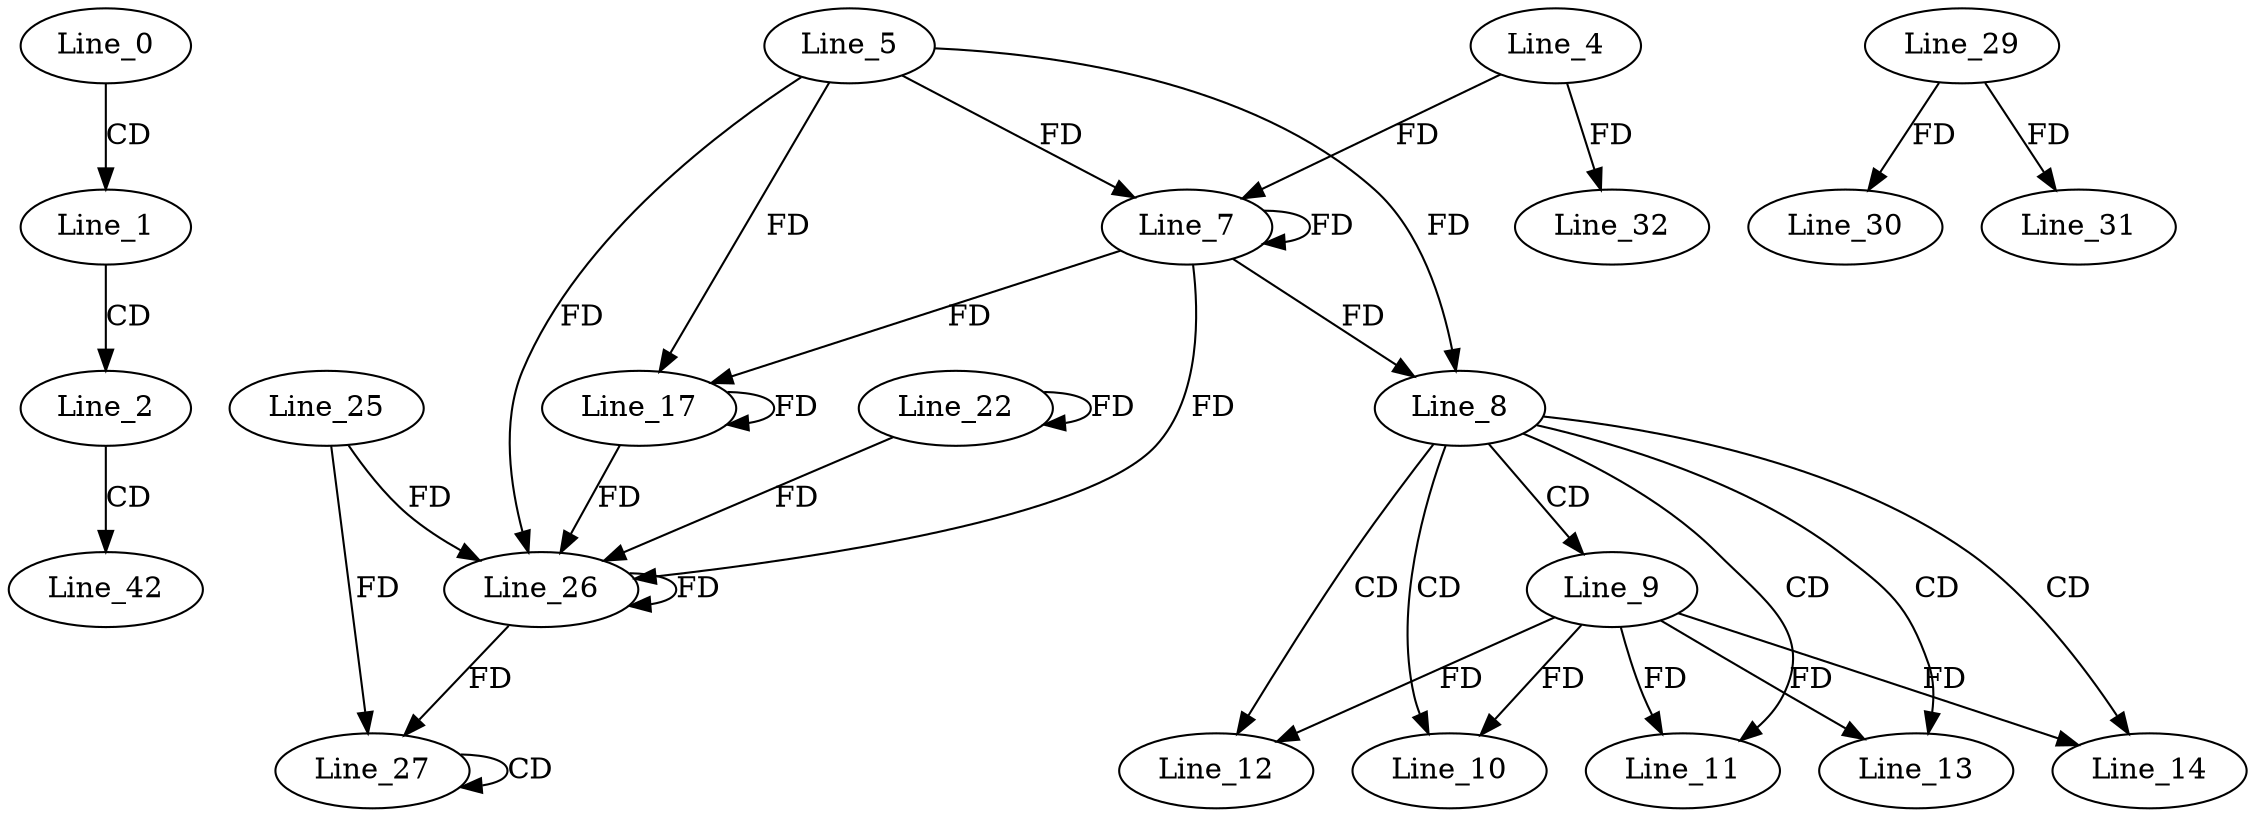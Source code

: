 digraph G {
  Line_0;
  Line_1;
  Line_2;
  Line_5;
  Line_7;
  Line_7;
  Line_4;
  Line_8;
  Line_9;
  Line_10;
  Line_11;
  Line_12;
  Line_12;
  Line_12;
  Line_13;
  Line_13;
  Line_14;
  Line_14;
  Line_17;
  Line_22;
  Line_25;
  Line_26;
  Line_26;
  Line_26;
  Line_27;
  Line_27;
  Line_29;
  Line_30;
  Line_31;
  Line_32;
  Line_42;
  Line_0 -> Line_1 [ label="CD" ];
  Line_1 -> Line_2 [ label="CD" ];
  Line_5 -> Line_7 [ label="FD" ];
  Line_7 -> Line_7 [ label="FD" ];
  Line_4 -> Line_7 [ label="FD" ];
  Line_5 -> Line_8 [ label="FD" ];
  Line_7 -> Line_8 [ label="FD" ];
  Line_8 -> Line_9 [ label="CD" ];
  Line_8 -> Line_10 [ label="CD" ];
  Line_9 -> Line_10 [ label="FD" ];
  Line_8 -> Line_11 [ label="CD" ];
  Line_9 -> Line_11 [ label="FD" ];
  Line_8 -> Line_12 [ label="CD" ];
  Line_9 -> Line_12 [ label="FD" ];
  Line_8 -> Line_13 [ label="CD" ];
  Line_9 -> Line_13 [ label="FD" ];
  Line_8 -> Line_14 [ label="CD" ];
  Line_9 -> Line_14 [ label="FD" ];
  Line_5 -> Line_17 [ label="FD" ];
  Line_7 -> Line_17 [ label="FD" ];
  Line_17 -> Line_17 [ label="FD" ];
  Line_22 -> Line_22 [ label="FD" ];
  Line_25 -> Line_26 [ label="FD" ];
  Line_26 -> Line_26 [ label="FD" ];
  Line_5 -> Line_26 [ label="FD" ];
  Line_7 -> Line_26 [ label="FD" ];
  Line_17 -> Line_26 [ label="FD" ];
  Line_22 -> Line_26 [ label="FD" ];
  Line_27 -> Line_27 [ label="CD" ];
  Line_25 -> Line_27 [ label="FD" ];
  Line_26 -> Line_27 [ label="FD" ];
  Line_29 -> Line_30 [ label="FD" ];
  Line_29 -> Line_31 [ label="FD" ];
  Line_4 -> Line_32 [ label="FD" ];
  Line_2 -> Line_42 [ label="CD" ];
}
